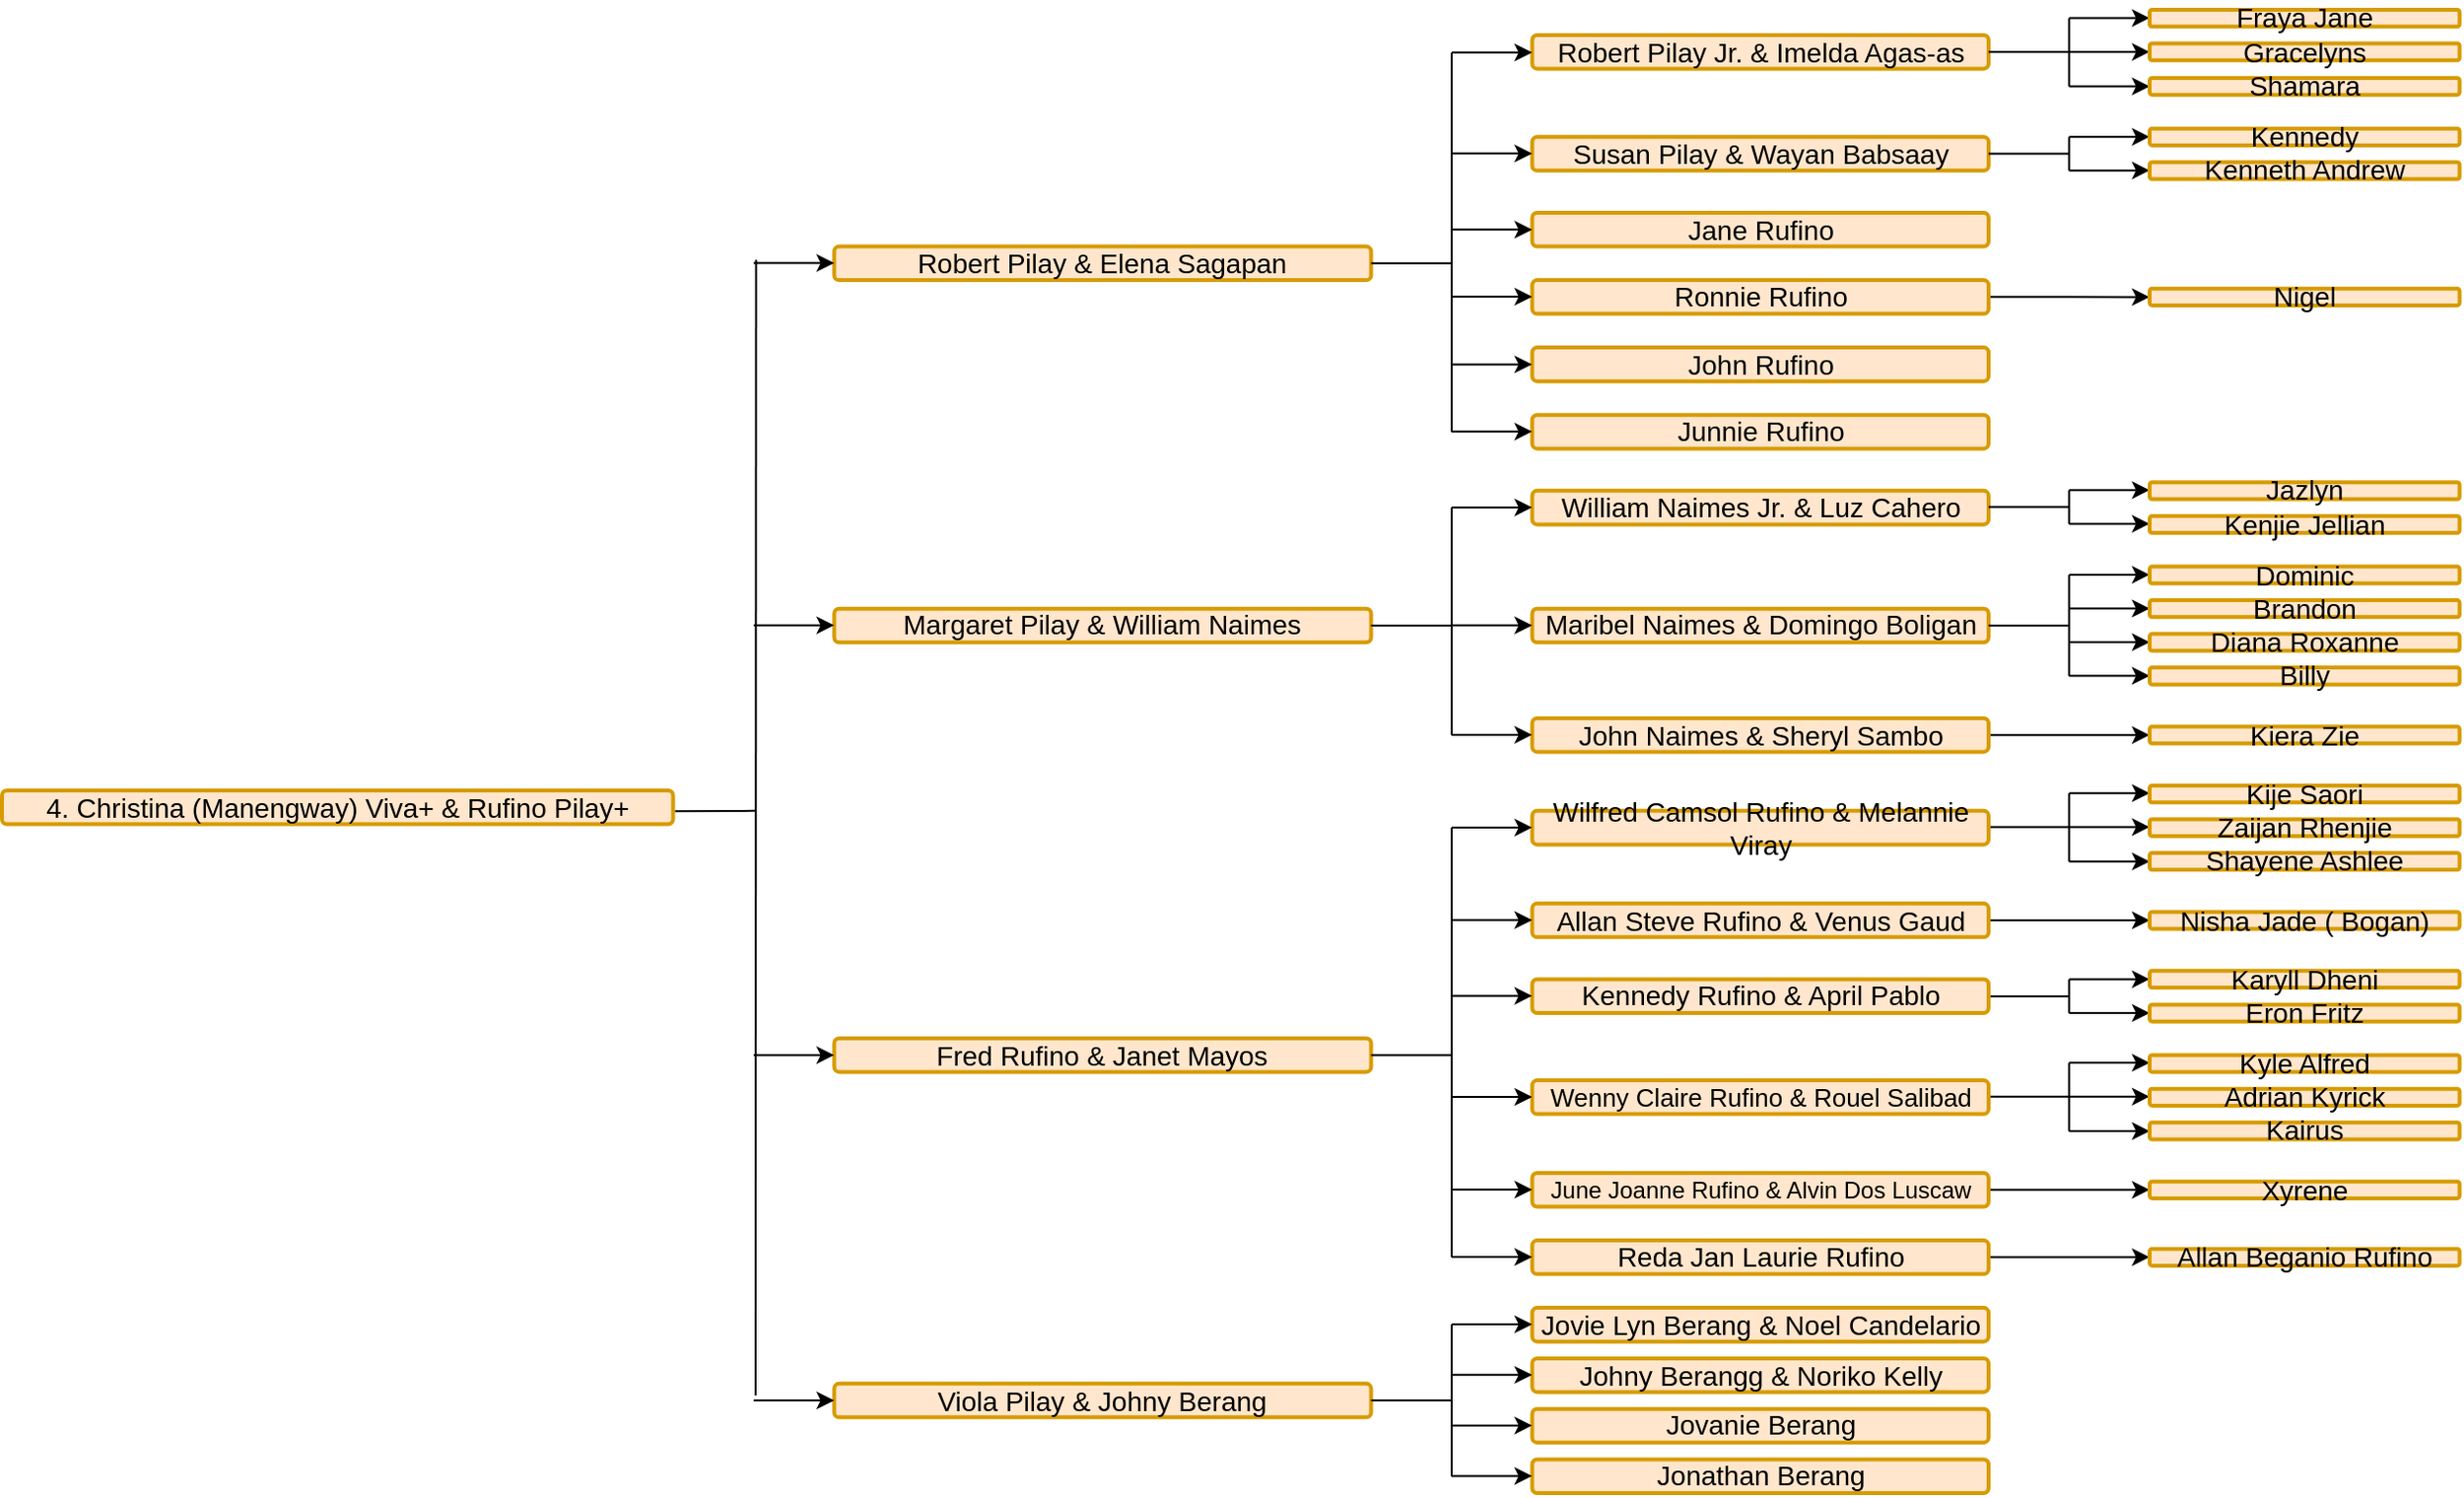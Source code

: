 <mxfile version="28.0.4">
  <diagram name="Page-1" id="Qc2j29BkZQCwujwfNHXb">
    <mxGraphModel dx="1434" dy="845" grid="1" gridSize="10" guides="1" tooltips="1" connect="1" arrows="1" fold="1" page="1" pageScale="1" pageWidth="1400" pageHeight="850" math="0" shadow="0">
      <root>
        <mxCell id="0" />
        <mxCell id="1" parent="0" />
        <mxCell id="mNVwAcbcl_QrP8iyDvm8-511" value="Robert Pilay &amp;amp; Elena Sagapan" style="whiteSpace=wrap;html=1;rounded=1;strokeColor=#d79b00;fillColor=#ffe6cc;strokeWidth=2;fontSize=14;" vertex="1" parent="1">
          <mxGeometry x="466.25" y="161.272" width="275" height="17.263" as="geometry" />
        </mxCell>
        <mxCell id="mNVwAcbcl_QrP8iyDvm8-512" value="Robert Pilay Jr. &amp;amp; Imelda Agas-as" style="rounded=1;whiteSpace=wrap;html=1;fillColor=#ffe6cc;strokeColor=#d79b00;strokeWidth=2;fontSize=14;" vertex="1" parent="1">
          <mxGeometry x="823.75" y="52.947" width="233.75" height="17.263" as="geometry" />
        </mxCell>
        <mxCell id="mNVwAcbcl_QrP8iyDvm8-519" value="" style="endArrow=classic;html=1;rounded=0;fontFamily=Helvetica;fontSize=14;fontColor=default;exitX=1;exitY=0.5;exitDx=0;exitDy=0;entryX=0;entryY=0.5;entryDx=0;entryDy=0;" edge="1" parent="1" source="mNVwAcbcl_QrP8iyDvm8-512" target="mNVwAcbcl_QrP8iyDvm8-514">
          <mxGeometry width="50" height="50" relative="1" as="geometry">
            <mxPoint x="1140" y="70.642" as="sourcePoint" />
            <mxPoint x="1208.75" y="49.063" as="targetPoint" />
          </mxGeometry>
        </mxCell>
        <mxCell id="mNVwAcbcl_QrP8iyDvm8-525" value="Susan Pilay &amp;amp; Wayan Babsaay" style="rounded=1;whiteSpace=wrap;html=1;fillColor=#ffe6cc;strokeColor=#d79b00;strokeWidth=2;fontSize=14;" vertex="1" parent="1">
          <mxGeometry x="823.75" y="105.168" width="233.75" height="17.263" as="geometry" />
        </mxCell>
        <mxCell id="mNVwAcbcl_QrP8iyDvm8-526" value="" style="endArrow=none;html=1;rounded=0;fontFamily=Helvetica;fontSize=14;fontColor=default;exitX=1;exitY=0.5;exitDx=0;exitDy=0;" edge="1" parent="1" source="mNVwAcbcl_QrP8iyDvm8-525">
          <mxGeometry width="50" height="50" relative="1" as="geometry">
            <mxPoint x="1030" y="135.378" as="sourcePoint" />
            <mxPoint x="1098.75" y="113.799" as="targetPoint" />
          </mxGeometry>
        </mxCell>
        <mxCell id="mNVwAcbcl_QrP8iyDvm8-527" value="Jane Rufino" style="rounded=1;whiteSpace=wrap;html=1;fillColor=#ffe6cc;strokeColor=#d79b00;strokeWidth=2;fontSize=14;" vertex="1" parent="1">
          <mxGeometry x="823.75" y="144.009" width="233.75" height="17.263" as="geometry" />
        </mxCell>
        <mxCell id="mNVwAcbcl_QrP8iyDvm8-528" value="" style="edgeStyle=orthogonalEdgeStyle;rounded=0;orthogonalLoop=1;jettySize=auto;html=1;fontFamily=Helvetica;fontSize=14;fontColor=default;" edge="1" parent="1" source="mNVwAcbcl_QrP8iyDvm8-529" target="mNVwAcbcl_QrP8iyDvm8-530">
          <mxGeometry relative="1" as="geometry" />
        </mxCell>
        <mxCell id="mNVwAcbcl_QrP8iyDvm8-529" value="Ronnie Rufino" style="rounded=1;whiteSpace=wrap;html=1;fillColor=#ffe6cc;strokeColor=#d79b00;strokeWidth=2;fontSize=14;" vertex="1" parent="1">
          <mxGeometry x="823.75" y="178.535" width="233.75" height="17.263" as="geometry" />
        </mxCell>
        <mxCell id="mNVwAcbcl_QrP8iyDvm8-531" value="John Rufino" style="rounded=1;whiteSpace=wrap;html=1;fillColor=#ffe6cc;strokeColor=#d79b00;strokeWidth=2;fontSize=14;" vertex="1" parent="1">
          <mxGeometry x="823.75" y="213.061" width="233.75" height="17.263" as="geometry" />
        </mxCell>
        <mxCell id="mNVwAcbcl_QrP8iyDvm8-532" value="Junnie Rufino" style="rounded=1;whiteSpace=wrap;html=1;fillColor=#ffe6cc;strokeColor=#d79b00;strokeWidth=2;fontSize=14;" vertex="1" parent="1">
          <mxGeometry x="823.75" y="247.587" width="233.75" height="17.263" as="geometry" />
        </mxCell>
        <mxCell id="mNVwAcbcl_QrP8iyDvm8-533" value="" style="endArrow=classic;html=1;rounded=0;fontFamily=Helvetica;fontSize=14;fontColor=default;" edge="1" parent="1">
          <mxGeometry width="50" height="50" relative="1" as="geometry">
            <mxPoint x="782.5" y="61.885" as="sourcePoint" />
            <mxPoint x="823.75" y="61.885" as="targetPoint" />
          </mxGeometry>
        </mxCell>
        <mxCell id="mNVwAcbcl_QrP8iyDvm8-534" value="" style="endArrow=classic;html=1;rounded=0;fontFamily=Helvetica;fontSize=14;fontColor=default;" edge="1" parent="1">
          <mxGeometry width="50" height="50" relative="1" as="geometry">
            <mxPoint x="782.5" y="113.674" as="sourcePoint" />
            <mxPoint x="823.75" y="113.674" as="targetPoint" />
          </mxGeometry>
        </mxCell>
        <mxCell id="mNVwAcbcl_QrP8iyDvm8-535" value="" style="endArrow=classic;html=1;rounded=0;fontFamily=Helvetica;fontSize=14;fontColor=default;" edge="1" parent="1">
          <mxGeometry width="50" height="50" relative="1" as="geometry">
            <mxPoint x="782.5" y="152.641" as="sourcePoint" />
            <mxPoint x="823.75" y="152.641" as="targetPoint" />
          </mxGeometry>
        </mxCell>
        <mxCell id="mNVwAcbcl_QrP8iyDvm8-536" value="" style="endArrow=classic;html=1;rounded=0;fontFamily=Helvetica;fontSize=14;fontColor=default;" edge="1" parent="1">
          <mxGeometry width="50" height="50" relative="1" as="geometry">
            <mxPoint x="782.5" y="187.041" as="sourcePoint" />
            <mxPoint x="823.75" y="187.041" as="targetPoint" />
          </mxGeometry>
        </mxCell>
        <mxCell id="mNVwAcbcl_QrP8iyDvm8-537" value="" style="endArrow=classic;html=1;rounded=0;fontFamily=Helvetica;fontSize=14;fontColor=default;" edge="1" parent="1">
          <mxGeometry width="50" height="50" relative="1" as="geometry">
            <mxPoint x="782.5" y="221.692" as="sourcePoint" />
            <mxPoint x="823.75" y="221.692" as="targetPoint" />
          </mxGeometry>
        </mxCell>
        <mxCell id="mNVwAcbcl_QrP8iyDvm8-538" value="" style="endArrow=classic;html=1;rounded=0;fontFamily=Helvetica;fontSize=14;fontColor=default;" edge="1" parent="1">
          <mxGeometry width="50" height="50" relative="1" as="geometry">
            <mxPoint x="782.5" y="256.093" as="sourcePoint" />
            <mxPoint x="823.75" y="256.093" as="targetPoint" />
          </mxGeometry>
        </mxCell>
        <mxCell id="mNVwAcbcl_QrP8iyDvm8-539" value="" style="endArrow=none;html=1;rounded=0;fontFamily=Helvetica;fontSize=14;fontColor=default;" edge="1" parent="1">
          <mxGeometry width="50" height="50" relative="1" as="geometry">
            <mxPoint x="782.5" y="256.218" as="sourcePoint" />
            <mxPoint x="782.5" y="62.01" as="targetPoint" />
          </mxGeometry>
        </mxCell>
        <mxCell id="mNVwAcbcl_QrP8iyDvm8-540" value="" style="endArrow=none;html=1;rounded=0;fontFamily=Helvetica;fontSize=14;fontColor=default;exitX=1;exitY=0.5;exitDx=0;exitDy=0;" edge="1" parent="1" source="mNVwAcbcl_QrP8iyDvm8-511">
          <mxGeometry width="50" height="50" relative="1" as="geometry">
            <mxPoint x="713.75" y="191.482" as="sourcePoint" />
            <mxPoint x="782.5" y="169.903" as="targetPoint" />
          </mxGeometry>
        </mxCell>
        <mxCell id="mNVwAcbcl_QrP8iyDvm8-543" value="William Naimes Jr. &amp;amp; Luz Cahero" style="rounded=1;whiteSpace=wrap;html=1;fillColor=#ffe6cc;strokeColor=#d79b00;strokeWidth=2;fontSize=14;" vertex="1" parent="1">
          <mxGeometry x="823.75" y="286.428" width="233.75" height="17.263" as="geometry" />
        </mxCell>
        <mxCell id="mNVwAcbcl_QrP8iyDvm8-547" value="" style="endArrow=none;html=1;rounded=0;fontFamily=Helvetica;fontSize=14;fontColor=default;exitX=1;exitY=0.5;exitDx=0;exitDy=0;" edge="1" parent="1">
          <mxGeometry width="50" height="50" relative="1" as="geometry">
            <mxPoint x="1057.5" y="294.805" as="sourcePoint" />
            <mxPoint x="1098.75" y="294.805" as="targetPoint" />
          </mxGeometry>
        </mxCell>
        <mxCell id="mNVwAcbcl_QrP8iyDvm8-548" value="Margaret Pilay &amp;amp; William Naimes" style="whiteSpace=wrap;html=1;rounded=1;strokeColor=#d79b00;fillColor=#ffe6cc;strokeWidth=2;fontSize=14;" vertex="1" parent="1">
          <mxGeometry x="466.25" y="346.848" width="275" height="17.263" as="geometry" />
        </mxCell>
        <mxCell id="mNVwAcbcl_QrP8iyDvm8-558" value="Maribel Naimes &amp;amp; Domingo Boligan" style="rounded=1;whiteSpace=wrap;html=1;fillColor=#ffe6cc;strokeColor=#d79b00;strokeWidth=2;fontSize=14;" vertex="1" parent="1">
          <mxGeometry x="823.75" y="346.848" width="233.75" height="17.263" as="geometry" />
        </mxCell>
        <mxCell id="mNVwAcbcl_QrP8iyDvm8-559" value="" style="endArrow=none;html=1;rounded=0;fontFamily=Helvetica;fontSize=14;fontColor=default;" edge="1" parent="1">
          <mxGeometry width="50" height="50" relative="1" as="geometry">
            <mxPoint x="1057.5" y="355.48" as="sourcePoint" />
            <mxPoint x="1098.75" y="355.48" as="targetPoint" />
          </mxGeometry>
        </mxCell>
        <mxCell id="mNVwAcbcl_QrP8iyDvm8-561" value="" style="edgeStyle=orthogonalEdgeStyle;rounded=0;orthogonalLoop=1;jettySize=auto;html=1;fontFamily=Helvetica;fontSize=14;fontColor=default;" edge="1" parent="1" source="mNVwAcbcl_QrP8iyDvm8-562" target="mNVwAcbcl_QrP8iyDvm8-560">
          <mxGeometry relative="1" as="geometry" />
        </mxCell>
        <mxCell id="mNVwAcbcl_QrP8iyDvm8-562" value="John Naimes &amp;amp; Sheryl Sambo" style="rounded=1;whiteSpace=wrap;html=1;fillColor=#ffe6cc;strokeColor=#d79b00;strokeWidth=2;fontSize=14;" vertex="1" parent="1">
          <mxGeometry x="823.75" y="402.953" width="233.75" height="17.263" as="geometry" />
        </mxCell>
        <mxCell id="mNVwAcbcl_QrP8iyDvm8-563" value="" style="endArrow=classic;html=1;rounded=0;fontFamily=Helvetica;fontSize=14;fontColor=default;" edge="1" parent="1">
          <mxGeometry width="50" height="50" relative="1" as="geometry">
            <mxPoint x="782.5" y="294.952" as="sourcePoint" />
            <mxPoint x="823.75" y="294.952" as="targetPoint" />
          </mxGeometry>
        </mxCell>
        <mxCell id="mNVwAcbcl_QrP8iyDvm8-564" value="" style="endArrow=classic;html=1;rounded=0;fontFamily=Helvetica;fontSize=14;fontColor=default;" edge="1" parent="1">
          <mxGeometry width="50" height="50" relative="1" as="geometry">
            <mxPoint x="782.5" y="355.372" as="sourcePoint" />
            <mxPoint x="823.75" y="355.372" as="targetPoint" />
          </mxGeometry>
        </mxCell>
        <mxCell id="mNVwAcbcl_QrP8iyDvm8-565" value="" style="endArrow=classic;html=1;rounded=0;fontFamily=Helvetica;fontSize=14;fontColor=default;" edge="1" parent="1">
          <mxGeometry width="50" height="50" relative="1" as="geometry">
            <mxPoint x="782.5" y="411.476" as="sourcePoint" />
            <mxPoint x="823.75" y="411.476" as="targetPoint" />
          </mxGeometry>
        </mxCell>
        <mxCell id="mNVwAcbcl_QrP8iyDvm8-566" value="" style="endArrow=none;html=1;rounded=0;fontFamily=Helvetica;fontSize=14;fontColor=default;" edge="1" parent="1">
          <mxGeometry width="50" height="50" relative="1" as="geometry">
            <mxPoint x="782.5" y="411.584" as="sourcePoint" />
            <mxPoint x="782.5" y="295.06" as="targetPoint" />
          </mxGeometry>
        </mxCell>
        <mxCell id="mNVwAcbcl_QrP8iyDvm8-567" value="" style="endArrow=none;html=1;rounded=0;fontFamily=Helvetica;fontSize=14;fontColor=default;" edge="1" parent="1">
          <mxGeometry width="50" height="50" relative="1" as="geometry">
            <mxPoint x="741.25" y="355.48" as="sourcePoint" />
            <mxPoint x="782.5" y="355.48" as="targetPoint" />
          </mxGeometry>
        </mxCell>
        <mxCell id="mNVwAcbcl_QrP8iyDvm8-574" value="" style="endArrow=classic;html=1;rounded=0;fontFamily=Helvetica;fontSize=14;fontColor=default;exitX=1;exitY=0.5;exitDx=0;exitDy=0;entryX=0;entryY=0.5;entryDx=0;entryDy=0;" edge="1" parent="1">
          <mxGeometry width="50" height="50" relative="1" as="geometry">
            <mxPoint x="1057.5" y="458.721" as="sourcePoint" />
            <mxPoint x="1140" y="458.721" as="targetPoint" />
          </mxGeometry>
        </mxCell>
        <mxCell id="mNVwAcbcl_QrP8iyDvm8-575" value="Wilfred Camsol Rufino &amp;amp; Melannie Viray" style="rounded=1;whiteSpace=wrap;html=1;fillColor=#ffe6cc;strokeColor=#d79b00;strokeWidth=2;fontSize=14;" vertex="1" parent="1">
          <mxGeometry x="823.75" y="450.426" width="233.75" height="17.263" as="geometry" />
        </mxCell>
        <mxCell id="mNVwAcbcl_QrP8iyDvm8-576" value="Fred Rufino &amp;amp; Janet Mayos" style="whiteSpace=wrap;html=1;rounded=1;strokeColor=#d79b00;fillColor=#ffe6cc;strokeWidth=2;fontSize=14;" vertex="1" parent="1">
          <mxGeometry x="466.25" y="566.951" width="275" height="17.263" as="geometry" />
        </mxCell>
        <mxCell id="mNVwAcbcl_QrP8iyDvm8-578" value="" style="edgeStyle=orthogonalEdgeStyle;rounded=0;orthogonalLoop=1;jettySize=auto;html=1;fontFamily=Helvetica;fontSize=14;fontColor=default;" edge="1" parent="1" source="mNVwAcbcl_QrP8iyDvm8-579" target="mNVwAcbcl_QrP8iyDvm8-577">
          <mxGeometry relative="1" as="geometry" />
        </mxCell>
        <mxCell id="mNVwAcbcl_QrP8iyDvm8-579" value="Allan Steve Rufino &amp;amp; Venus Gaud" style="rounded=1;whiteSpace=wrap;html=1;fillColor=#ffe6cc;strokeColor=#d79b00;strokeWidth=2;fontSize=14;" vertex="1" parent="1">
          <mxGeometry x="823.75" y="497.899" width="233.75" height="17.263" as="geometry" />
        </mxCell>
        <mxCell id="mNVwAcbcl_QrP8iyDvm8-585" value="" style="endArrow=none;html=1;rounded=0;fontFamily=Helvetica;fontSize=14;fontColor=default;exitX=1;exitY=0.5;exitDx=0;exitDy=0;" edge="1" parent="1">
          <mxGeometry width="50" height="50" relative="1" as="geometry">
            <mxPoint x="1057.5" y="545.45" as="sourcePoint" />
            <mxPoint x="1098.75" y="545.45" as="targetPoint" />
          </mxGeometry>
        </mxCell>
        <mxCell id="mNVwAcbcl_QrP8iyDvm8-586" value="Kennedy Rufino &amp;amp; April Pablo" style="rounded=1;whiteSpace=wrap;html=1;fillColor=#ffe6cc;strokeColor=#d79b00;strokeWidth=2;fontSize=14;" vertex="1" parent="1">
          <mxGeometry x="823.75" y="536.74" width="233.75" height="17.263" as="geometry" />
        </mxCell>
        <mxCell id="mNVwAcbcl_QrP8iyDvm8-593" value="" style="endArrow=classic;html=1;rounded=0;fontFamily=Helvetica;fontSize=14;fontColor=default;exitX=1;exitY=0.5;exitDx=0;exitDy=0;entryX=0;entryY=0.5;entryDx=0;entryDy=0;" edge="1" parent="1">
          <mxGeometry width="50" height="50" relative="1" as="geometry">
            <mxPoint x="1057.5" y="596.863" as="sourcePoint" />
            <mxPoint x="1140" y="596.863" as="targetPoint" />
          </mxGeometry>
        </mxCell>
        <mxCell id="mNVwAcbcl_QrP8iyDvm8-594" value="Wenny Claire Rufino &amp;amp; Rouel Salibad" style="rounded=1;whiteSpace=wrap;html=1;fillColor=#ffe6cc;strokeColor=#d79b00;strokeWidth=2;fontSize=13;" vertex="1" parent="1">
          <mxGeometry x="823.75" y="588.529" width="233.75" height="17.263" as="geometry" />
        </mxCell>
        <mxCell id="mNVwAcbcl_QrP8iyDvm8-596" value="" style="edgeStyle=orthogonalEdgeStyle;rounded=0;orthogonalLoop=1;jettySize=auto;html=1;fontFamily=Helvetica;fontSize=14;fontColor=default;" edge="1" parent="1" source="mNVwAcbcl_QrP8iyDvm8-597" target="mNVwAcbcl_QrP8iyDvm8-595">
          <mxGeometry relative="1" as="geometry" />
        </mxCell>
        <mxCell id="mNVwAcbcl_QrP8iyDvm8-597" value="June Joanne Rufino &amp;amp; Alvin Dos Luscaw" style="rounded=1;whiteSpace=wrap;html=1;fillColor=#ffe6cc;strokeColor=#d79b00;strokeWidth=2;fontSize=12;" vertex="1" parent="1">
          <mxGeometry x="823.75" y="636.002" width="233.75" height="17.263" as="geometry" />
        </mxCell>
        <mxCell id="mNVwAcbcl_QrP8iyDvm8-598" value="" style="edgeStyle=orthogonalEdgeStyle;rounded=0;orthogonalLoop=1;jettySize=auto;html=1;fontFamily=Helvetica;fontSize=14;fontColor=default;" edge="1" parent="1" source="mNVwAcbcl_QrP8iyDvm8-599" target="mNVwAcbcl_QrP8iyDvm8-600">
          <mxGeometry relative="1" as="geometry" />
        </mxCell>
        <mxCell id="mNVwAcbcl_QrP8iyDvm8-599" value="Reda Jan Laurie Rufino" style="rounded=1;whiteSpace=wrap;html=1;fillColor=#ffe6cc;strokeColor=#d79b00;strokeWidth=2;fontSize=14;" vertex="1" parent="1">
          <mxGeometry x="823.75" y="670.528" width="233.75" height="17.263" as="geometry" />
        </mxCell>
        <mxCell id="mNVwAcbcl_QrP8iyDvm8-601" value="" style="endArrow=classic;html=1;rounded=0;fontFamily=Helvetica;fontSize=14;fontColor=default;" edge="1" parent="1">
          <mxGeometry width="50" height="50" relative="1" as="geometry">
            <mxPoint x="782.5" y="458.945" as="sourcePoint" />
            <mxPoint x="823.75" y="458.945" as="targetPoint" />
          </mxGeometry>
        </mxCell>
        <mxCell id="mNVwAcbcl_QrP8iyDvm8-602" value="" style="endArrow=classic;html=1;rounded=0;fontFamily=Helvetica;fontSize=14;fontColor=default;" edge="1" parent="1">
          <mxGeometry width="50" height="50" relative="1" as="geometry">
            <mxPoint x="782.5" y="506.418" as="sourcePoint" />
            <mxPoint x="823.75" y="506.418" as="targetPoint" />
          </mxGeometry>
        </mxCell>
        <mxCell id="mNVwAcbcl_QrP8iyDvm8-603" value="" style="endArrow=classic;html=1;rounded=0;fontFamily=Helvetica;fontSize=14;fontColor=default;" edge="1" parent="1">
          <mxGeometry width="50" height="50" relative="1" as="geometry">
            <mxPoint x="782.5" y="545.238" as="sourcePoint" />
            <mxPoint x="823.75" y="545.238" as="targetPoint" />
          </mxGeometry>
        </mxCell>
        <mxCell id="mNVwAcbcl_QrP8iyDvm8-604" value="" style="endArrow=classic;html=1;rounded=0;fontFamily=Helvetica;fontSize=14;fontColor=default;" edge="1" parent="1">
          <mxGeometry width="50" height="50" relative="1" as="geometry">
            <mxPoint x="782.5" y="597.027" as="sourcePoint" />
            <mxPoint x="823.75" y="597.027" as="targetPoint" />
          </mxGeometry>
        </mxCell>
        <mxCell id="mNVwAcbcl_QrP8iyDvm8-605" value="" style="endArrow=classic;html=1;rounded=0;fontFamily=Helvetica;fontSize=14;fontColor=default;" edge="1" parent="1">
          <mxGeometry width="50" height="50" relative="1" as="geometry">
            <mxPoint x="782.5" y="644.5" as="sourcePoint" />
            <mxPoint x="823.75" y="644.5" as="targetPoint" />
          </mxGeometry>
        </mxCell>
        <mxCell id="mNVwAcbcl_QrP8iyDvm8-606" value="" style="endArrow=classic;html=1;rounded=0;fontFamily=Helvetica;fontSize=14;fontColor=default;" edge="1" parent="1">
          <mxGeometry width="50" height="50" relative="1" as="geometry">
            <mxPoint x="782.5" y="679.026" as="sourcePoint" />
            <mxPoint x="823.75" y="679.026" as="targetPoint" />
          </mxGeometry>
        </mxCell>
        <mxCell id="mNVwAcbcl_QrP8iyDvm8-607" value="" style="endArrow=none;html=1;rounded=0;fontFamily=Helvetica;fontSize=14;fontColor=default;" edge="1" parent="1">
          <mxGeometry width="50" height="50" relative="1" as="geometry">
            <mxPoint x="782.5" y="679.16" as="sourcePoint" />
            <mxPoint x="782.5" y="459.057" as="targetPoint" />
          </mxGeometry>
        </mxCell>
        <mxCell id="mNVwAcbcl_QrP8iyDvm8-608" value="" style="endArrow=none;html=1;rounded=0;fontFamily=Helvetica;fontSize=14;fontColor=default;exitX=1;exitY=0.5;exitDx=0;exitDy=0;" edge="1" parent="1" source="mNVwAcbcl_QrP8iyDvm8-576">
          <mxGeometry width="50" height="50" relative="1" as="geometry">
            <mxPoint x="727.5" y="605.792" as="sourcePoint" />
            <mxPoint x="782.5" y="575.582" as="targetPoint" />
          </mxGeometry>
        </mxCell>
        <mxCell id="mNVwAcbcl_QrP8iyDvm8-609" value="Viola Pilay &amp;amp; Johny Berang" style="whiteSpace=wrap;html=1;rounded=1;strokeColor=#d79b00;fillColor=#ffe6cc;strokeWidth=2;fontSize=14;" vertex="1" parent="1">
          <mxGeometry x="466.25" y="743.896" width="275" height="17.263" as="geometry" />
        </mxCell>
        <mxCell id="mNVwAcbcl_QrP8iyDvm8-610" value="Jovie Lyn Berang &amp;amp; Noel Candelario" style="rounded=1;whiteSpace=wrap;html=1;fillColor=#ffe6cc;strokeColor=#d79b00;strokeWidth=2;fontSize=14;" vertex="1" parent="1">
          <mxGeometry x="823.75" y="705.054" width="233.75" height="17.263" as="geometry" />
        </mxCell>
        <mxCell id="mNVwAcbcl_QrP8iyDvm8-611" value="Johny Berangg &amp;amp; Noriko Kelly" style="rounded=1;whiteSpace=wrap;html=1;fillColor=#ffe6cc;strokeColor=#d79b00;strokeWidth=2;fontSize=14;" vertex="1" parent="1">
          <mxGeometry x="823.75" y="730.948" width="233.75" height="17.263" as="geometry" />
        </mxCell>
        <mxCell id="mNVwAcbcl_QrP8iyDvm8-612" value="Jovanie Berang" style="rounded=1;whiteSpace=wrap;html=1;fillColor=#ffe6cc;strokeColor=#d79b00;strokeWidth=2;fontSize=14;" vertex="1" parent="1">
          <mxGeometry x="823.75" y="756.843" width="233.75" height="17.263" as="geometry" />
        </mxCell>
        <mxCell id="mNVwAcbcl_QrP8iyDvm8-613" value="Jonathan Berang" style="rounded=1;whiteSpace=wrap;html=1;fillColor=#ffe6cc;strokeColor=#d79b00;strokeWidth=2;fontSize=14;" vertex="1" parent="1">
          <mxGeometry x="823.75" y="782.737" width="233.75" height="17.263" as="geometry" />
        </mxCell>
        <mxCell id="mNVwAcbcl_QrP8iyDvm8-614" value="" style="endArrow=classic;html=1;rounded=0;fontFamily=Helvetica;fontSize=14;fontColor=default;" edge="1" parent="1">
          <mxGeometry width="50" height="50" relative="1" as="geometry">
            <mxPoint x="782.5" y="713.543" as="sourcePoint" />
            <mxPoint x="823.75" y="713.543" as="targetPoint" />
          </mxGeometry>
        </mxCell>
        <mxCell id="mNVwAcbcl_QrP8iyDvm8-615" value="" style="endArrow=classic;html=1;rounded=0;fontFamily=Helvetica;fontSize=14;fontColor=default;" edge="1" parent="1">
          <mxGeometry width="50" height="50" relative="1" as="geometry">
            <mxPoint x="782.5" y="739.437" as="sourcePoint" />
            <mxPoint x="823.75" y="739.437" as="targetPoint" />
          </mxGeometry>
        </mxCell>
        <mxCell id="mNVwAcbcl_QrP8iyDvm8-616" value="" style="endArrow=classic;html=1;rounded=0;fontFamily=Helvetica;fontSize=14;fontColor=default;" edge="1" parent="1">
          <mxGeometry width="50" height="50" relative="1" as="geometry">
            <mxPoint x="782.5" y="765.332" as="sourcePoint" />
            <mxPoint x="823.75" y="765.332" as="targetPoint" />
          </mxGeometry>
        </mxCell>
        <mxCell id="mNVwAcbcl_QrP8iyDvm8-617" value="" style="endArrow=classic;html=1;rounded=0;fontFamily=Helvetica;fontSize=14;fontColor=default;" edge="1" parent="1">
          <mxGeometry width="50" height="50" relative="1" as="geometry">
            <mxPoint x="782.5" y="791.226" as="sourcePoint" />
            <mxPoint x="823.75" y="791.226" as="targetPoint" />
          </mxGeometry>
        </mxCell>
        <mxCell id="mNVwAcbcl_QrP8iyDvm8-618" value="" style="endArrow=none;html=1;rounded=0;fontFamily=Helvetica;fontSize=14;fontColor=default;" edge="1" parent="1">
          <mxGeometry width="50" height="50" relative="1" as="geometry">
            <mxPoint x="782.5" y="791.369" as="sourcePoint" />
            <mxPoint x="782.5" y="713.685" as="targetPoint" />
          </mxGeometry>
        </mxCell>
        <mxCell id="mNVwAcbcl_QrP8iyDvm8-619" value="" style="endArrow=none;html=1;rounded=0;fontFamily=Helvetica;fontSize=14;fontColor=default;exitX=1;exitY=0.5;exitDx=0;exitDy=0;" edge="1" parent="1" source="mNVwAcbcl_QrP8iyDvm8-609">
          <mxGeometry width="50" height="50" relative="1" as="geometry">
            <mxPoint x="796.25" y="748.211" as="sourcePoint" />
            <mxPoint x="782.5" y="752.527" as="targetPoint" />
          </mxGeometry>
        </mxCell>
        <mxCell id="mNVwAcbcl_QrP8iyDvm8-620" value="" style="endArrow=classic;html=1;rounded=0;fontFamily=Helvetica;fontSize=14;fontColor=default;" edge="1" parent="1">
          <mxGeometry width="50" height="50" relative="1" as="geometry">
            <mxPoint x="425" y="169.8" as="sourcePoint" />
            <mxPoint x="466.25" y="169.8" as="targetPoint" />
          </mxGeometry>
        </mxCell>
        <mxCell id="mNVwAcbcl_QrP8iyDvm8-621" value="" style="endArrow=classic;html=1;rounded=0;fontFamily=Helvetica;fontSize=14;fontColor=default;" edge="1" parent="1">
          <mxGeometry width="50" height="50" relative="1" as="geometry">
            <mxPoint x="425" y="355.363" as="sourcePoint" />
            <mxPoint x="466.25" y="355.363" as="targetPoint" />
          </mxGeometry>
        </mxCell>
        <mxCell id="mNVwAcbcl_QrP8iyDvm8-622" value="" style="endArrow=classic;html=1;rounded=0;fontFamily=Helvetica;fontSize=14;fontColor=default;" edge="1" parent="1">
          <mxGeometry width="50" height="50" relative="1" as="geometry">
            <mxPoint x="425" y="575.582" as="sourcePoint" />
            <mxPoint x="466.25" y="575.582" as="targetPoint" />
          </mxGeometry>
        </mxCell>
        <mxCell id="mNVwAcbcl_QrP8iyDvm8-623" value="" style="endArrow=classic;html=1;rounded=0;fontFamily=Helvetica;fontSize=14;fontColor=default;" edge="1" parent="1">
          <mxGeometry width="50" height="50" relative="1" as="geometry">
            <mxPoint x="425" y="752.527" as="sourcePoint" />
            <mxPoint x="466.25" y="752.527" as="targetPoint" />
          </mxGeometry>
        </mxCell>
        <mxCell id="mNVwAcbcl_QrP8iyDvm8-624" value="4.&amp;nbsp;Christina (Manengway) Viva+ &amp;amp; Rufino Pilay+" style="rounded=1;whiteSpace=wrap;html=1;strokeColor=#d79b00;fillColor=#ffe6cc;strokeWidth=2;fontSize=14;" vertex="1" parent="1">
          <mxGeometry x="40" y="440.001" width="343.75" height="17.263" as="geometry" />
        </mxCell>
        <mxCell id="mNVwAcbcl_QrP8iyDvm8-629" value="" style="endArrow=none;html=1;rounded=0;fontSize=14;" edge="1" parent="1">
          <mxGeometry width="50" height="50" relative="1" as="geometry">
            <mxPoint x="426" y="750" as="sourcePoint" />
            <mxPoint x="426.25" y="168.11" as="targetPoint" />
          </mxGeometry>
        </mxCell>
        <mxCell id="mNVwAcbcl_QrP8iyDvm8-632" value="" style="endArrow=none;html=1;rounded=0;exitX=1.003;exitY=0.616;exitDx=0;exitDy=0;exitPerimeter=0;fontSize=14;" edge="1" parent="1" source="mNVwAcbcl_QrP8iyDvm8-624">
          <mxGeometry width="50" height="50" relative="1" as="geometry">
            <mxPoint x="376" y="500.43" as="sourcePoint" />
            <mxPoint x="426" y="450.43" as="targetPoint" />
          </mxGeometry>
        </mxCell>
        <mxCell id="mNVwAcbcl_QrP8iyDvm8-516" value="" style="endArrow=classic;html=1;rounded=0;fontFamily=Helvetica;fontSize=14;fontColor=default;" edge="1" parent="1">
          <mxGeometry width="50" height="50" relative="1" as="geometry">
            <mxPoint x="1098.75" y="44.234" as="sourcePoint" />
            <mxPoint x="1140" y="44.234" as="targetPoint" />
          </mxGeometry>
        </mxCell>
        <mxCell id="mNVwAcbcl_QrP8iyDvm8-517" value="" style="endArrow=classic;html=1;rounded=0;fontFamily=Helvetica;fontSize=14;fontColor=default;" edge="1" parent="1">
          <mxGeometry width="50" height="50" relative="1" as="geometry">
            <mxPoint x="1098.75" y="79.273" as="sourcePoint" />
            <mxPoint x="1140" y="79.273" as="targetPoint" />
          </mxGeometry>
        </mxCell>
        <mxCell id="mNVwAcbcl_QrP8iyDvm8-518" value="" style="endArrow=none;html=1;rounded=0;fontFamily=Helvetica;fontSize=14;fontColor=default;" edge="1" parent="1">
          <mxGeometry width="50" height="50" relative="1" as="geometry">
            <mxPoint x="1098.75" y="79.273" as="sourcePoint" />
            <mxPoint x="1098.75" y="44.316" as="targetPoint" />
          </mxGeometry>
        </mxCell>
        <mxCell id="mNVwAcbcl_QrP8iyDvm8-522" value="" style="endArrow=classic;html=1;rounded=0;fontFamily=Helvetica;fontSize=14;fontColor=default;" edge="1" parent="1">
          <mxGeometry width="50" height="50" relative="1" as="geometry">
            <mxPoint x="1098.75" y="105.09" as="sourcePoint" />
            <mxPoint x="1140" y="105.09" as="targetPoint" />
          </mxGeometry>
        </mxCell>
        <mxCell id="mNVwAcbcl_QrP8iyDvm8-523" value="" style="endArrow=classic;html=1;rounded=0;fontFamily=Helvetica;fontSize=14;fontColor=default;" edge="1" parent="1">
          <mxGeometry width="50" height="50" relative="1" as="geometry">
            <mxPoint x="1098.75" y="122.353" as="sourcePoint" />
            <mxPoint x="1140" y="122.353" as="targetPoint" />
          </mxGeometry>
        </mxCell>
        <mxCell id="mNVwAcbcl_QrP8iyDvm8-524" value="" style="endArrow=none;html=1;rounded=0;fontFamily=Helvetica;fontSize=14;fontColor=default;" edge="1" parent="1">
          <mxGeometry width="50" height="50" relative="1" as="geometry">
            <mxPoint x="1098.75" y="122.43" as="sourcePoint" />
            <mxPoint x="1098.75" y="105.168" as="targetPoint" />
          </mxGeometry>
        </mxCell>
        <mxCell id="mNVwAcbcl_QrP8iyDvm8-544" value="" style="endArrow=classic;html=1;rounded=0;fontFamily=Helvetica;fontSize=14;fontColor=default;" edge="1" parent="1">
          <mxGeometry width="50" height="50" relative="1" as="geometry">
            <mxPoint x="1098.75" y="286.096" as="sourcePoint" />
            <mxPoint x="1140" y="286.096" as="targetPoint" />
          </mxGeometry>
        </mxCell>
        <mxCell id="mNVwAcbcl_QrP8iyDvm8-545" value="" style="endArrow=classic;html=1;rounded=0;fontFamily=Helvetica;fontSize=14;fontColor=default;" edge="1" parent="1">
          <mxGeometry width="50" height="50" relative="1" as="geometry">
            <mxPoint x="1098.75" y="303.359" as="sourcePoint" />
            <mxPoint x="1140" y="303.359" as="targetPoint" />
          </mxGeometry>
        </mxCell>
        <mxCell id="mNVwAcbcl_QrP8iyDvm8-546" value="" style="endArrow=none;html=1;rounded=0;fontFamily=Helvetica;fontSize=14;fontColor=default;" edge="1" parent="1">
          <mxGeometry width="50" height="50" relative="1" as="geometry">
            <mxPoint x="1098.75" y="303.436" as="sourcePoint" />
            <mxPoint x="1098.75" y="286.174" as="targetPoint" />
          </mxGeometry>
        </mxCell>
        <mxCell id="mNVwAcbcl_QrP8iyDvm8-553" value="" style="endArrow=classic;html=1;rounded=0;fontFamily=Helvetica;fontSize=14;fontColor=default;" edge="1" parent="1">
          <mxGeometry width="50" height="50" relative="1" as="geometry">
            <mxPoint x="1098.75" y="329.491" as="sourcePoint" />
            <mxPoint x="1140" y="329.491" as="targetPoint" />
          </mxGeometry>
        </mxCell>
        <mxCell id="mNVwAcbcl_QrP8iyDvm8-554" value="" style="endArrow=classic;html=1;rounded=0;fontFamily=Helvetica;fontSize=14;fontColor=default;" edge="1" parent="1">
          <mxGeometry width="50" height="50" relative="1" as="geometry">
            <mxPoint x="1098.75" y="346.753" as="sourcePoint" />
            <mxPoint x="1140" y="346.753" as="targetPoint" />
          </mxGeometry>
        </mxCell>
        <mxCell id="mNVwAcbcl_QrP8iyDvm8-555" value="" style="endArrow=classic;html=1;rounded=0;fontFamily=Helvetica;fontSize=14;fontColor=default;" edge="1" parent="1">
          <mxGeometry width="50" height="50" relative="1" as="geometry">
            <mxPoint x="1098.75" y="364.016" as="sourcePoint" />
            <mxPoint x="1140" y="364.016" as="targetPoint" />
          </mxGeometry>
        </mxCell>
        <mxCell id="mNVwAcbcl_QrP8iyDvm8-556" value="" style="endArrow=classic;html=1;rounded=0;fontFamily=Helvetica;fontSize=14;fontColor=default;" edge="1" parent="1">
          <mxGeometry width="50" height="50" relative="1" as="geometry">
            <mxPoint x="1098.75" y="381.279" as="sourcePoint" />
            <mxPoint x="1140" y="381.279" as="targetPoint" />
          </mxGeometry>
        </mxCell>
        <mxCell id="mNVwAcbcl_QrP8iyDvm8-557" value="" style="endArrow=none;html=1;rounded=0;fontFamily=Helvetica;fontSize=14;fontColor=default;" edge="1" parent="1">
          <mxGeometry width="50" height="50" relative="1" as="geometry">
            <mxPoint x="1098.75" y="381.374" as="sourcePoint" />
            <mxPoint x="1098.75" y="329.585" as="targetPoint" />
          </mxGeometry>
        </mxCell>
        <mxCell id="mNVwAcbcl_QrP8iyDvm8-571" value="" style="endArrow=classic;html=1;rounded=0;fontFamily=Helvetica;fontSize=14;fontColor=default;" edge="1" parent="1">
          <mxGeometry width="50" height="50" relative="1" as="geometry">
            <mxPoint x="1098.75" y="441.376" as="sourcePoint" />
            <mxPoint x="1140" y="441.376" as="targetPoint" />
          </mxGeometry>
        </mxCell>
        <mxCell id="mNVwAcbcl_QrP8iyDvm8-572" value="" style="endArrow=classic;html=1;rounded=0;fontFamily=Helvetica;fontSize=14;fontColor=default;" edge="1" parent="1">
          <mxGeometry width="50" height="50" relative="1" as="geometry">
            <mxPoint x="1098.75" y="476.415" as="sourcePoint" />
            <mxPoint x="1140" y="476.415" as="targetPoint" />
          </mxGeometry>
        </mxCell>
        <mxCell id="mNVwAcbcl_QrP8iyDvm8-573" value="" style="endArrow=none;html=1;rounded=0;fontFamily=Helvetica;fontSize=14;fontColor=default;" edge="1" parent="1">
          <mxGeometry width="50" height="50" relative="1" as="geometry">
            <mxPoint x="1098.75" y="476.415" as="sourcePoint" />
            <mxPoint x="1098.75" y="441.458" as="targetPoint" />
          </mxGeometry>
        </mxCell>
        <mxCell id="mNVwAcbcl_QrP8iyDvm8-582" value="" style="endArrow=classic;html=1;rounded=0;fontFamily=Helvetica;fontSize=14;fontColor=default;" edge="1" parent="1">
          <mxGeometry width="50" height="50" relative="1" as="geometry">
            <mxPoint x="1098.75" y="536.74" as="sourcePoint" />
            <mxPoint x="1140" y="536.74" as="targetPoint" />
          </mxGeometry>
        </mxCell>
        <mxCell id="mNVwAcbcl_QrP8iyDvm8-583" value="" style="endArrow=classic;html=1;rounded=0;fontFamily=Helvetica;fontSize=14;fontColor=default;" edge="1" parent="1">
          <mxGeometry width="50" height="50" relative="1" as="geometry">
            <mxPoint x="1098.75" y="554.003" as="sourcePoint" />
            <mxPoint x="1140" y="554.003" as="targetPoint" />
          </mxGeometry>
        </mxCell>
        <mxCell id="mNVwAcbcl_QrP8iyDvm8-584" value="" style="endArrow=none;html=1;rounded=0;fontFamily=Helvetica;fontSize=14;fontColor=default;" edge="1" parent="1">
          <mxGeometry width="50" height="50" relative="1" as="geometry">
            <mxPoint x="1098.75" y="554.081" as="sourcePoint" />
            <mxPoint x="1098.75" y="536.818" as="targetPoint" />
          </mxGeometry>
        </mxCell>
        <mxCell id="mNVwAcbcl_QrP8iyDvm8-590" value="" style="endArrow=classic;html=1;rounded=0;fontFamily=Helvetica;fontSize=14;fontColor=default;" edge="1" parent="1">
          <mxGeometry width="50" height="50" relative="1" as="geometry">
            <mxPoint x="1098.75" y="579.518" as="sourcePoint" />
            <mxPoint x="1140" y="579.518" as="targetPoint" />
          </mxGeometry>
        </mxCell>
        <mxCell id="mNVwAcbcl_QrP8iyDvm8-591" value="" style="endArrow=classic;html=1;rounded=0;fontFamily=Helvetica;fontSize=14;fontColor=default;" edge="1" parent="1">
          <mxGeometry width="50" height="50" relative="1" as="geometry">
            <mxPoint x="1098.75" y="614.557" as="sourcePoint" />
            <mxPoint x="1140" y="614.557" as="targetPoint" />
          </mxGeometry>
        </mxCell>
        <mxCell id="mNVwAcbcl_QrP8iyDvm8-592" value="" style="endArrow=none;html=1;rounded=0;fontFamily=Helvetica;fontSize=14;fontColor=default;" edge="1" parent="1">
          <mxGeometry width="50" height="50" relative="1" as="geometry">
            <mxPoint x="1098.75" y="614.557" as="sourcePoint" />
            <mxPoint x="1098.75" y="579.6" as="targetPoint" />
          </mxGeometry>
        </mxCell>
        <mxCell id="mNVwAcbcl_QrP8iyDvm8-513" value="Fraya Jane" style="rounded=1;whiteSpace=wrap;html=1;fillColor=#ffe6cc;strokeColor=#d79b00;strokeWidth=2;fontSize=14;" vertex="1" parent="1">
          <mxGeometry x="1140" y="40" width="158.75" height="8.632" as="geometry" />
        </mxCell>
        <mxCell id="mNVwAcbcl_QrP8iyDvm8-514" value="Gracelyns" style="rounded=1;whiteSpace=wrap;html=1;fillColor=#ffe6cc;strokeColor=#d79b00;strokeWidth=2;fontSize=14;" vertex="1" parent="1">
          <mxGeometry x="1140" y="57.263" width="158.75" height="8.632" as="geometry" />
        </mxCell>
        <mxCell id="mNVwAcbcl_QrP8iyDvm8-515" value="Shamara" style="rounded=1;whiteSpace=wrap;html=1;fillColor=#ffe6cc;strokeColor=#d79b00;strokeWidth=2;fontSize=14;" vertex="1" parent="1">
          <mxGeometry x="1140" y="74.958" width="158.75" height="8.632" as="geometry" />
        </mxCell>
        <mxCell id="mNVwAcbcl_QrP8iyDvm8-520" value="Kennedy" style="rounded=1;whiteSpace=wrap;html=1;fillColor=#ffe6cc;strokeColor=#d79b00;strokeWidth=2;fontSize=14;" vertex="1" parent="1">
          <mxGeometry x="1140" y="100.852" width="158.75" height="8.632" as="geometry" />
        </mxCell>
        <mxCell id="mNVwAcbcl_QrP8iyDvm8-521" value="Kenneth Andrew" style="rounded=1;whiteSpace=wrap;html=1;fillColor=#ffe6cc;strokeColor=#d79b00;strokeWidth=2;fontSize=14;" vertex="1" parent="1">
          <mxGeometry x="1140" y="118.115" width="158.75" height="8.632" as="geometry" />
        </mxCell>
        <mxCell id="mNVwAcbcl_QrP8iyDvm8-530" value="Nigel" style="rounded=1;whiteSpace=wrap;html=1;fillColor=#ffe6cc;strokeColor=#d79b00;strokeWidth=2;fontSize=14;" vertex="1" parent="1">
          <mxGeometry x="1140" y="182.852" width="158.75" height="8.632" as="geometry" />
        </mxCell>
        <mxCell id="mNVwAcbcl_QrP8iyDvm8-541" value="Jazlyn" style="rounded=1;whiteSpace=wrap;html=1;fillColor=#ffe6cc;strokeColor=#d79b00;strokeWidth=2;fontSize=14;" vertex="1" parent="1">
          <mxGeometry x="1140" y="282.114" width="158.75" height="8.632" as="geometry" />
        </mxCell>
        <mxCell id="mNVwAcbcl_QrP8iyDvm8-542" value="Kenjie Jellian" style="rounded=1;whiteSpace=wrap;html=1;fillColor=#ffe6cc;strokeColor=#d79b00;strokeWidth=2;fontSize=14;" vertex="1" parent="1">
          <mxGeometry x="1140" y="299.377" width="158.75" height="8.632" as="geometry" />
        </mxCell>
        <mxCell id="mNVwAcbcl_QrP8iyDvm8-549" value="Dominic" style="rounded=1;whiteSpace=wrap;html=1;fillColor=#ffe6cc;strokeColor=#d79b00;strokeWidth=2;fontSize=14;" vertex="1" parent="1">
          <mxGeometry x="1140" y="325.272" width="158.75" height="8.632" as="geometry" />
        </mxCell>
        <mxCell id="mNVwAcbcl_QrP8iyDvm8-550" value="Brandon" style="rounded=1;whiteSpace=wrap;html=1;fillColor=#ffe6cc;strokeColor=#d79b00;strokeWidth=2;fontSize=14;" vertex="1" parent="1">
          <mxGeometry x="1140" y="342.535" width="158.75" height="8.632" as="geometry" />
        </mxCell>
        <mxCell id="mNVwAcbcl_QrP8iyDvm8-551" value="Diana Roxanne" style="rounded=1;whiteSpace=wrap;html=1;fillColor=#ffe6cc;strokeColor=#d79b00;strokeWidth=2;fontSize=14;" vertex="1" parent="1">
          <mxGeometry x="1140" y="359.798" width="158.75" height="8.632" as="geometry" />
        </mxCell>
        <mxCell id="mNVwAcbcl_QrP8iyDvm8-552" value="Billy" style="rounded=1;whiteSpace=wrap;html=1;fillColor=#ffe6cc;strokeColor=#d79b00;strokeWidth=2;fontSize=14;" vertex="1" parent="1">
          <mxGeometry x="1140" y="377.061" width="158.75" height="8.632" as="geometry" />
        </mxCell>
        <mxCell id="mNVwAcbcl_QrP8iyDvm8-560" value="Kiera Zie" style="rounded=1;whiteSpace=wrap;html=1;fillColor=#ffe6cc;strokeColor=#d79b00;strokeWidth=2;fontSize=14;" vertex="1" parent="1">
          <mxGeometry x="1140" y="407.271" width="158.75" height="8.632" as="geometry" />
        </mxCell>
        <mxCell id="mNVwAcbcl_QrP8iyDvm8-568" value="Kije Saori" style="rounded=1;whiteSpace=wrap;html=1;fillColor=#ffe6cc;strokeColor=#d79b00;strokeWidth=2;fontSize=14;" vertex="1" parent="1">
          <mxGeometry x="1140" y="437.482" width="158.75" height="8.632" as="geometry" />
        </mxCell>
        <mxCell id="mNVwAcbcl_QrP8iyDvm8-569" value="Zaijan Rhenjie" style="rounded=1;whiteSpace=wrap;html=1;fillColor=#ffe6cc;strokeColor=#d79b00;strokeWidth=2;fontSize=14;" vertex="1" parent="1">
          <mxGeometry x="1140" y="454.745" width="158.75" height="8.632" as="geometry" />
        </mxCell>
        <mxCell id="mNVwAcbcl_QrP8iyDvm8-570" value="Shayene Ashlee" style="rounded=1;whiteSpace=wrap;html=1;fillColor=#ffe6cc;strokeColor=#d79b00;strokeWidth=2;fontSize=14;" vertex="1" parent="1">
          <mxGeometry x="1140" y="472.008" width="158.75" height="8.632" as="geometry" />
        </mxCell>
        <mxCell id="mNVwAcbcl_QrP8iyDvm8-577" value="Nisha Jade ( Bogan)" style="rounded=1;whiteSpace=wrap;html=1;fillColor=#ffe6cc;strokeColor=#d79b00;strokeWidth=2;fontSize=14;" vertex="1" parent="1">
          <mxGeometry x="1140" y="502.218" width="158.75" height="8.632" as="geometry" />
        </mxCell>
        <mxCell id="mNVwAcbcl_QrP8iyDvm8-580" value="Karyll Dheni" style="rounded=1;whiteSpace=wrap;html=1;fillColor=#ffe6cc;strokeColor=#d79b00;strokeWidth=2;fontSize=14;" vertex="1" parent="1">
          <mxGeometry x="1140" y="532.428" width="158.75" height="8.632" as="geometry" />
        </mxCell>
        <mxCell id="mNVwAcbcl_QrP8iyDvm8-581" value="Eron Fritz" style="rounded=1;whiteSpace=wrap;html=1;fillColor=#ffe6cc;strokeColor=#d79b00;strokeWidth=2;fontSize=14;" vertex="1" parent="1">
          <mxGeometry x="1140" y="549.691" width="158.75" height="8.632" as="geometry" />
        </mxCell>
        <mxCell id="mNVwAcbcl_QrP8iyDvm8-587" value="Kyle Alfred" style="rounded=1;whiteSpace=wrap;html=1;fillColor=#ffe6cc;strokeColor=#d79b00;strokeWidth=2;fontSize=14;" vertex="1" parent="1">
          <mxGeometry x="1140" y="575.586" width="158.75" height="8.632" as="geometry" />
        </mxCell>
        <mxCell id="mNVwAcbcl_QrP8iyDvm8-588" value="Adrian Kyrick" style="rounded=1;whiteSpace=wrap;html=1;fillColor=#ffe6cc;strokeColor=#d79b00;strokeWidth=2;fontSize=14;" vertex="1" parent="1">
          <mxGeometry x="1140" y="592.849" width="158.75" height="8.632" as="geometry" />
        </mxCell>
        <mxCell id="mNVwAcbcl_QrP8iyDvm8-589" value="Kairus" style="rounded=1;whiteSpace=wrap;html=1;fillColor=#ffe6cc;strokeColor=#d79b00;strokeWidth=2;fontSize=14;" vertex="1" parent="1">
          <mxGeometry x="1140" y="610.112" width="158.75" height="8.632" as="geometry" />
        </mxCell>
        <mxCell id="mNVwAcbcl_QrP8iyDvm8-595" value="Xyrene" style="rounded=1;whiteSpace=wrap;html=1;fillColor=#ffe6cc;strokeColor=#d79b00;strokeWidth=2;fontSize=14;" vertex="1" parent="1">
          <mxGeometry x="1140" y="640.322" width="158.75" height="8.632" as="geometry" />
        </mxCell>
        <mxCell id="mNVwAcbcl_QrP8iyDvm8-600" value="Allan Beganio Rufino" style="rounded=1;whiteSpace=wrap;html=1;fillColor=#ffe6cc;strokeColor=#d79b00;strokeWidth=2;fontSize=14;" vertex="1" parent="1">
          <mxGeometry x="1140" y="674.848" width="158.75" height="8.632" as="geometry" />
        </mxCell>
      </root>
    </mxGraphModel>
  </diagram>
</mxfile>
